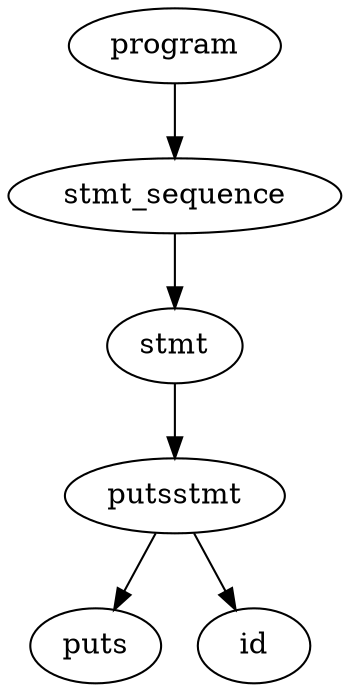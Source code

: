 digraph {
graph [ordering="out"];
node0[label="program"];
node1[label="stmt_sequence"];
node2[label="stmt"];
node3[label="putsstmt"];
node4[label="puts"];
node3 -> node4;
node5[label="id"];
node3 -> node5;
node2 -> node3;
node1 -> node2;
node0 -> node1;
}

